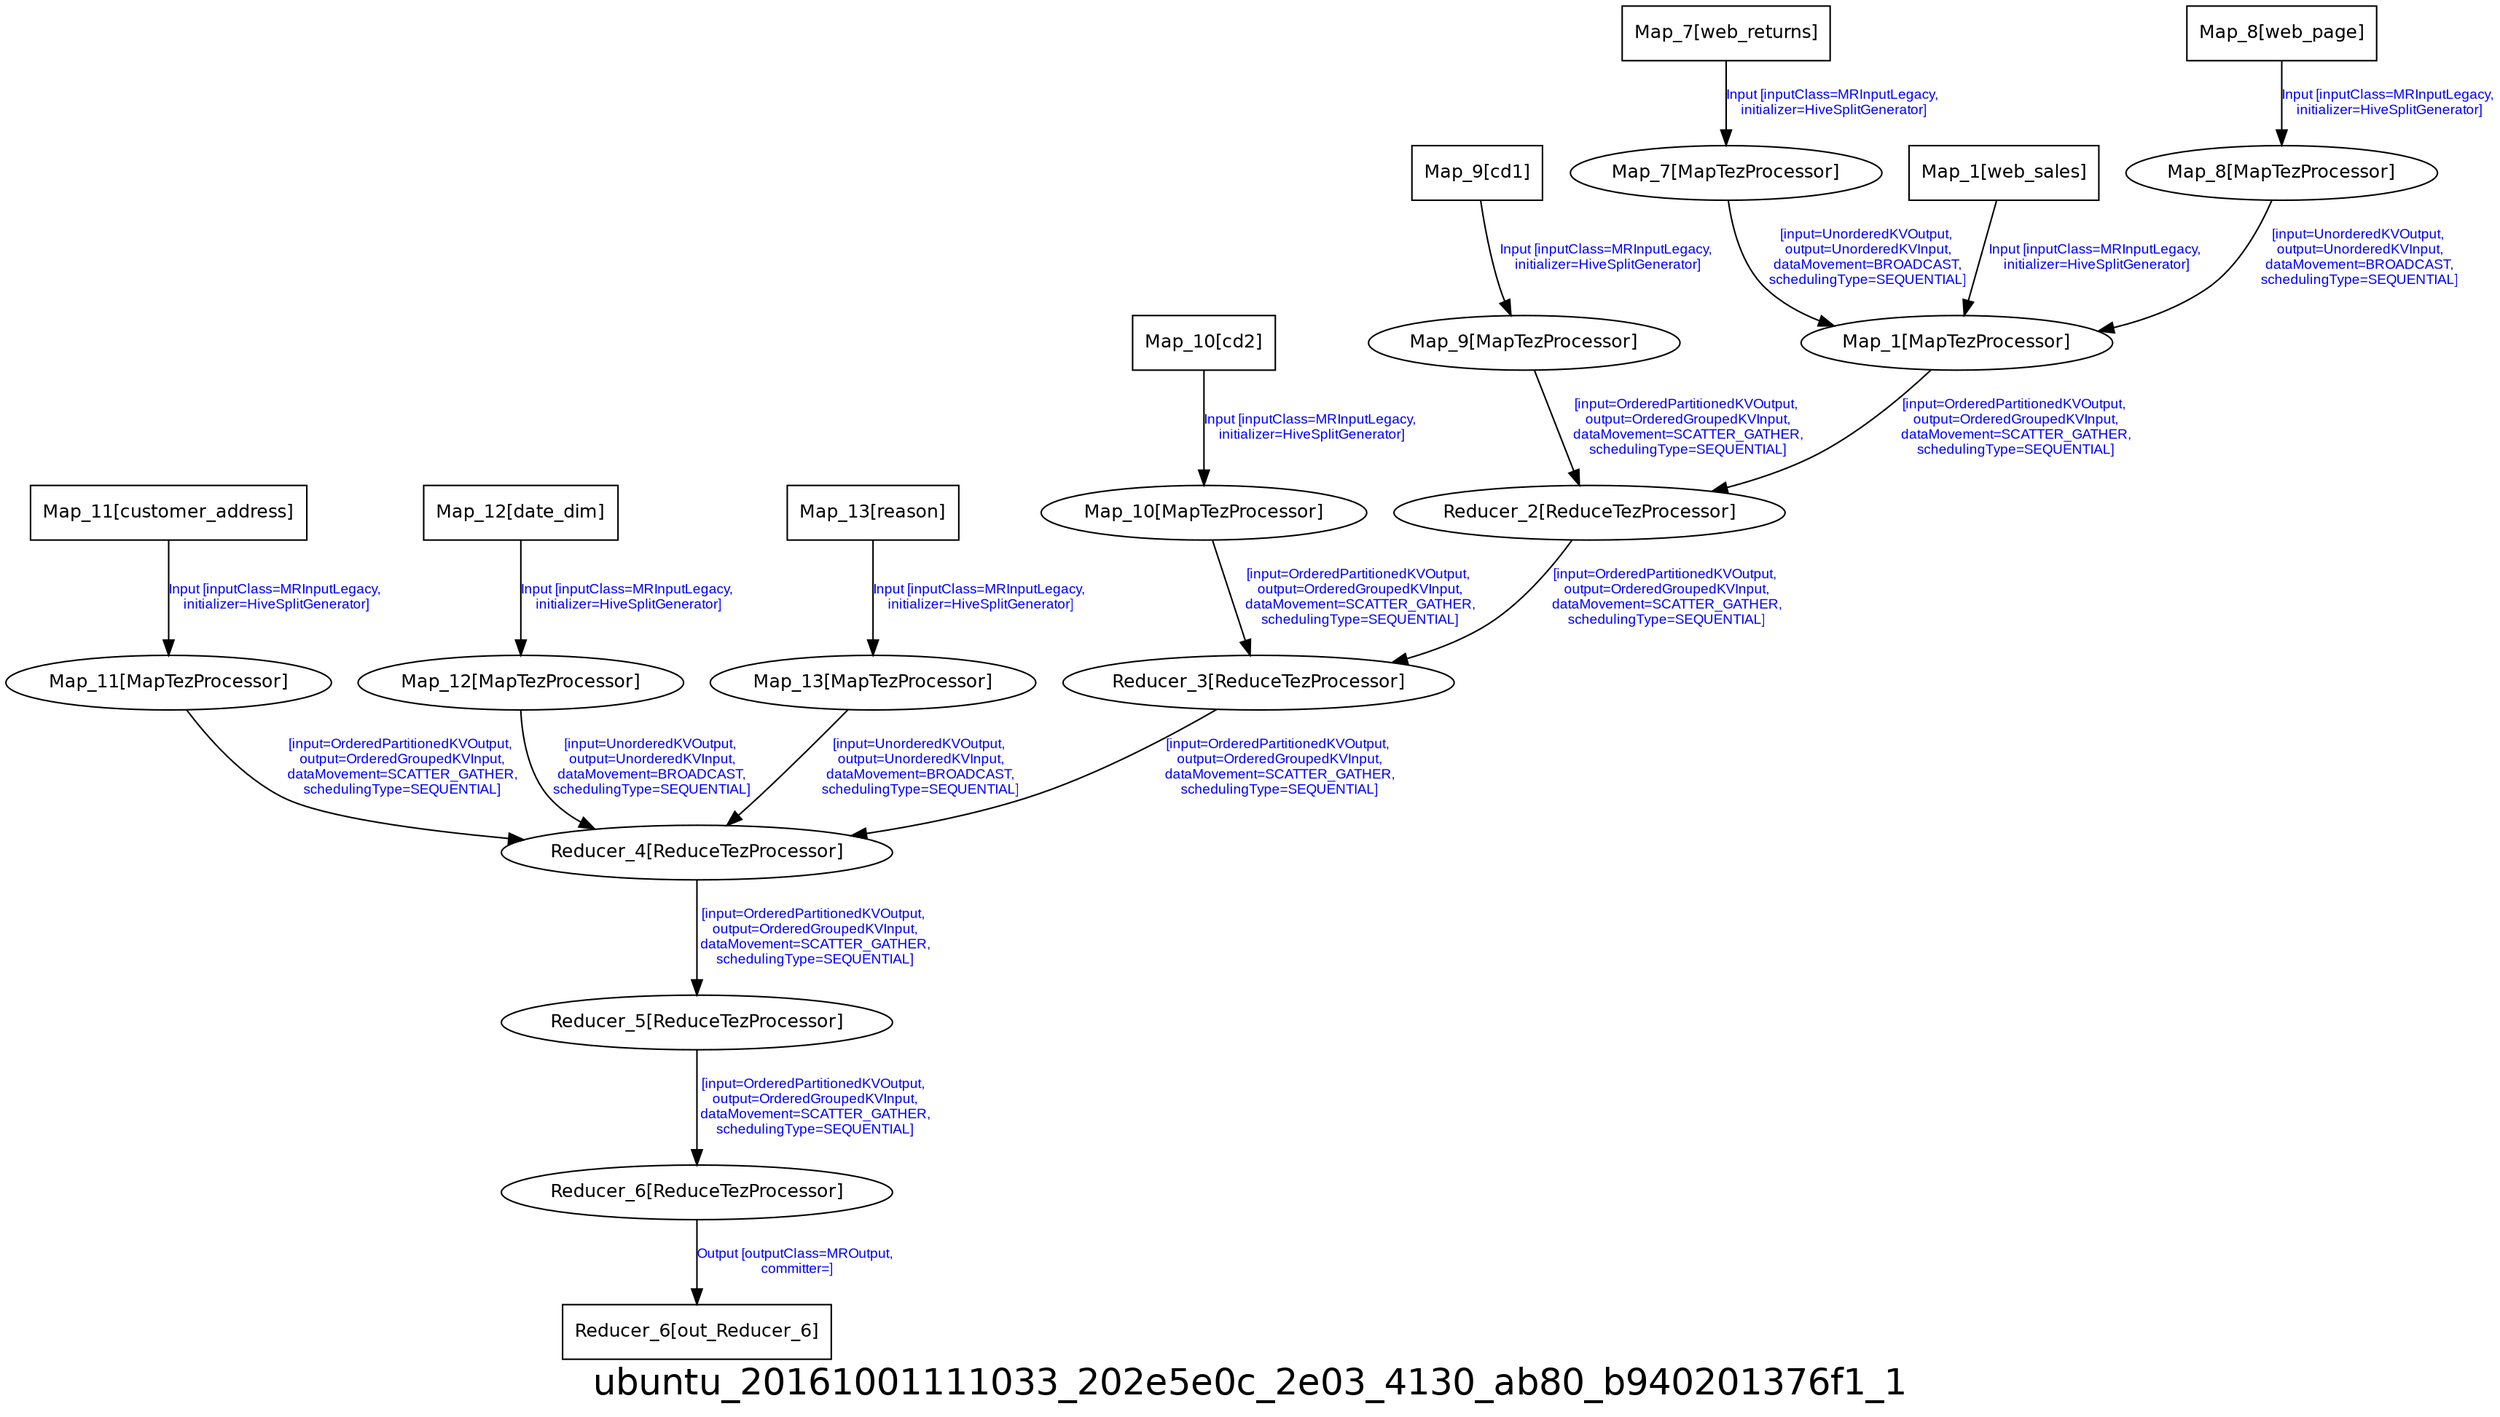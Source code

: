 digraph ubuntu_20161001111033_202e5e0c_2e03_4130_ab80_b940201376f1_1 {
graph [ label="ubuntu_20161001111033_202e5e0c_2e03_4130_ab80_b940201376f1_1", fontsize=24, fontname=Helvetica];
node [fontsize=12, fontname=Helvetica];
edge [fontsize=9, fontcolor=blue, fontname=Arial];
"ubuntu_20161001111033_202e5e0c_2e03_4130_ab80_b940201376f1_1.Map_8" [ label = "Map_8[MapTezProcessor]" ];
"ubuntu_20161001111033_202e5e0c_2e03_4130_ab80_b940201376f1_1.Map_8" -> "ubuntu_20161001111033_202e5e0c_2e03_4130_ab80_b940201376f1_1.Map_1" [ label = "[input=UnorderedKVOutput,\n output=UnorderedKVInput,\n dataMovement=BROADCAST,\n schedulingType=SEQUENTIAL]" ];
"ubuntu_20161001111033_202e5e0c_2e03_4130_ab80_b940201376f1_1.Map_8_web_page" [ label = "Map_8[web_page]", shape = "box" ];
"ubuntu_20161001111033_202e5e0c_2e03_4130_ab80_b940201376f1_1.Map_8_web_page" -> "ubuntu_20161001111033_202e5e0c_2e03_4130_ab80_b940201376f1_1.Map_8" [ label = "Input [inputClass=MRInputLegacy,\n initializer=HiveSplitGenerator]" ];
"ubuntu_20161001111033_202e5e0c_2e03_4130_ab80_b940201376f1_1.Map_10_cd2" [ label = "Map_10[cd2]", shape = "box" ];
"ubuntu_20161001111033_202e5e0c_2e03_4130_ab80_b940201376f1_1.Map_10_cd2" -> "ubuntu_20161001111033_202e5e0c_2e03_4130_ab80_b940201376f1_1.Map_10" [ label = "Input [inputClass=MRInputLegacy,\n initializer=HiveSplitGenerator]" ];
"ubuntu_20161001111033_202e5e0c_2e03_4130_ab80_b940201376f1_1.Map_11_customer_address" [ label = "Map_11[customer_address]", shape = "box" ];
"ubuntu_20161001111033_202e5e0c_2e03_4130_ab80_b940201376f1_1.Map_11_customer_address" -> "ubuntu_20161001111033_202e5e0c_2e03_4130_ab80_b940201376f1_1.Map_11" [ label = "Input [inputClass=MRInputLegacy,\n initializer=HiveSplitGenerator]" ];
"ubuntu_20161001111033_202e5e0c_2e03_4130_ab80_b940201376f1_1.Map_11" [ label = "Map_11[MapTezProcessor]" ];
"ubuntu_20161001111033_202e5e0c_2e03_4130_ab80_b940201376f1_1.Map_11" -> "ubuntu_20161001111033_202e5e0c_2e03_4130_ab80_b940201376f1_1.Reducer_4" [ label = "[input=OrderedPartitionedKVOutput,\n output=OrderedGroupedKVInput,\n dataMovement=SCATTER_GATHER,\n schedulingType=SEQUENTIAL]" ];
"ubuntu_20161001111033_202e5e0c_2e03_4130_ab80_b940201376f1_1.Reducer_6" [ label = "Reducer_6[ReduceTezProcessor]" ];
"ubuntu_20161001111033_202e5e0c_2e03_4130_ab80_b940201376f1_1.Reducer_6" -> "ubuntu_20161001111033_202e5e0c_2e03_4130_ab80_b940201376f1_1.Reducer_6_out_Reducer_6" [ label = "Output [outputClass=MROutput,\n committer=]" ];
"ubuntu_20161001111033_202e5e0c_2e03_4130_ab80_b940201376f1_1.Map_9" [ label = "Map_9[MapTezProcessor]" ];
"ubuntu_20161001111033_202e5e0c_2e03_4130_ab80_b940201376f1_1.Map_9" -> "ubuntu_20161001111033_202e5e0c_2e03_4130_ab80_b940201376f1_1.Reducer_2" [ label = "[input=OrderedPartitionedKVOutput,\n output=OrderedGroupedKVInput,\n dataMovement=SCATTER_GATHER,\n schedulingType=SEQUENTIAL]" ];
"ubuntu_20161001111033_202e5e0c_2e03_4130_ab80_b940201376f1_1.Map_7_web_returns" [ label = "Map_7[web_returns]", shape = "box" ];
"ubuntu_20161001111033_202e5e0c_2e03_4130_ab80_b940201376f1_1.Map_7_web_returns" -> "ubuntu_20161001111033_202e5e0c_2e03_4130_ab80_b940201376f1_1.Map_7" [ label = "Input [inputClass=MRInputLegacy,\n initializer=HiveSplitGenerator]" ];
"ubuntu_20161001111033_202e5e0c_2e03_4130_ab80_b940201376f1_1.Reducer_3" [ label = "Reducer_3[ReduceTezProcessor]" ];
"ubuntu_20161001111033_202e5e0c_2e03_4130_ab80_b940201376f1_1.Reducer_3" -> "ubuntu_20161001111033_202e5e0c_2e03_4130_ab80_b940201376f1_1.Reducer_4" [ label = "[input=OrderedPartitionedKVOutput,\n output=OrderedGroupedKVInput,\n dataMovement=SCATTER_GATHER,\n schedulingType=SEQUENTIAL]" ];
"ubuntu_20161001111033_202e5e0c_2e03_4130_ab80_b940201376f1_1.Reducer_2" [ label = "Reducer_2[ReduceTezProcessor]" ];
"ubuntu_20161001111033_202e5e0c_2e03_4130_ab80_b940201376f1_1.Reducer_2" -> "ubuntu_20161001111033_202e5e0c_2e03_4130_ab80_b940201376f1_1.Reducer_3" [ label = "[input=OrderedPartitionedKVOutput,\n output=OrderedGroupedKVInput,\n dataMovement=SCATTER_GATHER,\n schedulingType=SEQUENTIAL]" ];
"ubuntu_20161001111033_202e5e0c_2e03_4130_ab80_b940201376f1_1.Map_7" [ label = "Map_7[MapTezProcessor]" ];
"ubuntu_20161001111033_202e5e0c_2e03_4130_ab80_b940201376f1_1.Map_7" -> "ubuntu_20161001111033_202e5e0c_2e03_4130_ab80_b940201376f1_1.Map_1" [ label = "[input=UnorderedKVOutput,\n output=UnorderedKVInput,\n dataMovement=BROADCAST,\n schedulingType=SEQUENTIAL]" ];
"ubuntu_20161001111033_202e5e0c_2e03_4130_ab80_b940201376f1_1.Reducer_4" [ label = "Reducer_4[ReduceTezProcessor]" ];
"ubuntu_20161001111033_202e5e0c_2e03_4130_ab80_b940201376f1_1.Reducer_4" -> "ubuntu_20161001111033_202e5e0c_2e03_4130_ab80_b940201376f1_1.Reducer_5" [ label = "[input=OrderedPartitionedKVOutput,\n output=OrderedGroupedKVInput,\n dataMovement=SCATTER_GATHER,\n schedulingType=SEQUENTIAL]" ];
"ubuntu_20161001111033_202e5e0c_2e03_4130_ab80_b940201376f1_1.Reducer_5" [ label = "Reducer_5[ReduceTezProcessor]" ];
"ubuntu_20161001111033_202e5e0c_2e03_4130_ab80_b940201376f1_1.Reducer_5" -> "ubuntu_20161001111033_202e5e0c_2e03_4130_ab80_b940201376f1_1.Reducer_6" [ label = "[input=OrderedPartitionedKVOutput,\n output=OrderedGroupedKVInput,\n dataMovement=SCATTER_GATHER,\n schedulingType=SEQUENTIAL]" ];
"ubuntu_20161001111033_202e5e0c_2e03_4130_ab80_b940201376f1_1.Map_12_date_dim" [ label = "Map_12[date_dim]", shape = "box" ];
"ubuntu_20161001111033_202e5e0c_2e03_4130_ab80_b940201376f1_1.Map_12_date_dim" -> "ubuntu_20161001111033_202e5e0c_2e03_4130_ab80_b940201376f1_1.Map_12" [ label = "Input [inputClass=MRInputLegacy,\n initializer=HiveSplitGenerator]" ];
"ubuntu_20161001111033_202e5e0c_2e03_4130_ab80_b940201376f1_1.Map_13_reason" [ label = "Map_13[reason]", shape = "box" ];
"ubuntu_20161001111033_202e5e0c_2e03_4130_ab80_b940201376f1_1.Map_13_reason" -> "ubuntu_20161001111033_202e5e0c_2e03_4130_ab80_b940201376f1_1.Map_13" [ label = "Input [inputClass=MRInputLegacy,\n initializer=HiveSplitGenerator]" ];
"ubuntu_20161001111033_202e5e0c_2e03_4130_ab80_b940201376f1_1.Map_1_web_sales" [ label = "Map_1[web_sales]", shape = "box" ];
"ubuntu_20161001111033_202e5e0c_2e03_4130_ab80_b940201376f1_1.Map_1_web_sales" -> "ubuntu_20161001111033_202e5e0c_2e03_4130_ab80_b940201376f1_1.Map_1" [ label = "Input [inputClass=MRInputLegacy,\n initializer=HiveSplitGenerator]" ];
"ubuntu_20161001111033_202e5e0c_2e03_4130_ab80_b940201376f1_1.Map_10" [ label = "Map_10[MapTezProcessor]" ];
"ubuntu_20161001111033_202e5e0c_2e03_4130_ab80_b940201376f1_1.Map_10" -> "ubuntu_20161001111033_202e5e0c_2e03_4130_ab80_b940201376f1_1.Reducer_3" [ label = "[input=OrderedPartitionedKVOutput,\n output=OrderedGroupedKVInput,\n dataMovement=SCATTER_GATHER,\n schedulingType=SEQUENTIAL]" ];
"ubuntu_20161001111033_202e5e0c_2e03_4130_ab80_b940201376f1_1.Map_1" [ label = "Map_1[MapTezProcessor]" ];
"ubuntu_20161001111033_202e5e0c_2e03_4130_ab80_b940201376f1_1.Map_1" -> "ubuntu_20161001111033_202e5e0c_2e03_4130_ab80_b940201376f1_1.Reducer_2" [ label = "[input=OrderedPartitionedKVOutput,\n output=OrderedGroupedKVInput,\n dataMovement=SCATTER_GATHER,\n schedulingType=SEQUENTIAL]" ];
"ubuntu_20161001111033_202e5e0c_2e03_4130_ab80_b940201376f1_1.Map_13" [ label = "Map_13[MapTezProcessor]" ];
"ubuntu_20161001111033_202e5e0c_2e03_4130_ab80_b940201376f1_1.Map_13" -> "ubuntu_20161001111033_202e5e0c_2e03_4130_ab80_b940201376f1_1.Reducer_4" [ label = "[input=UnorderedKVOutput,\n output=UnorderedKVInput,\n dataMovement=BROADCAST,\n schedulingType=SEQUENTIAL]" ];
"ubuntu_20161001111033_202e5e0c_2e03_4130_ab80_b940201376f1_1.Reducer_6_out_Reducer_6" [ label = "Reducer_6[out_Reducer_6]", shape = "box" ];
"ubuntu_20161001111033_202e5e0c_2e03_4130_ab80_b940201376f1_1.Map_12" [ label = "Map_12[MapTezProcessor]" ];
"ubuntu_20161001111033_202e5e0c_2e03_4130_ab80_b940201376f1_1.Map_12" -> "ubuntu_20161001111033_202e5e0c_2e03_4130_ab80_b940201376f1_1.Reducer_4" [ label = "[input=UnorderedKVOutput,\n output=UnorderedKVInput,\n dataMovement=BROADCAST,\n schedulingType=SEQUENTIAL]" ];
"ubuntu_20161001111033_202e5e0c_2e03_4130_ab80_b940201376f1_1.Map_9_cd1" [ label = "Map_9[cd1]", shape = "box" ];
"ubuntu_20161001111033_202e5e0c_2e03_4130_ab80_b940201376f1_1.Map_9_cd1" -> "ubuntu_20161001111033_202e5e0c_2e03_4130_ab80_b940201376f1_1.Map_9" [ label = "Input [inputClass=MRInputLegacy,\n initializer=HiveSplitGenerator]" ];
}
